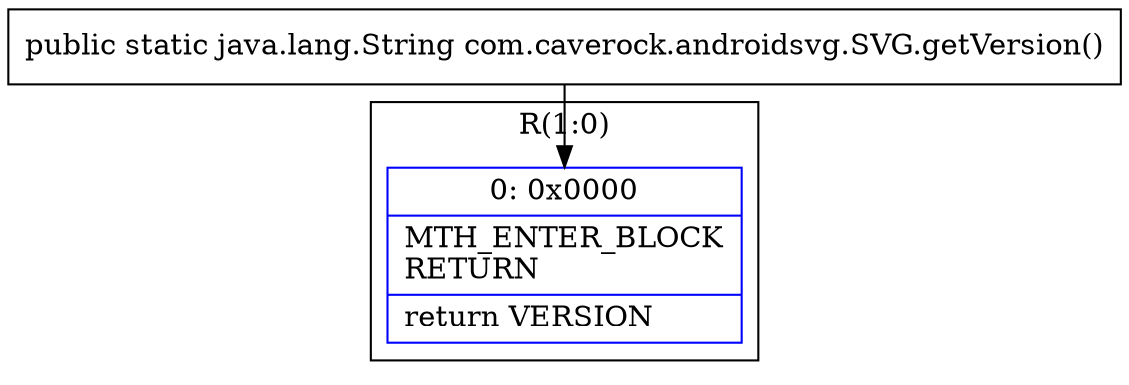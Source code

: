 digraph "CFG forcom.caverock.androidsvg.SVG.getVersion()Ljava\/lang\/String;" {
subgraph cluster_Region_512151404 {
label = "R(1:0)";
node [shape=record,color=blue];
Node_0 [shape=record,label="{0\:\ 0x0000|MTH_ENTER_BLOCK\lRETURN\l|return VERSION\l}"];
}
MethodNode[shape=record,label="{public static java.lang.String com.caverock.androidsvg.SVG.getVersion() }"];
MethodNode -> Node_0;
}

